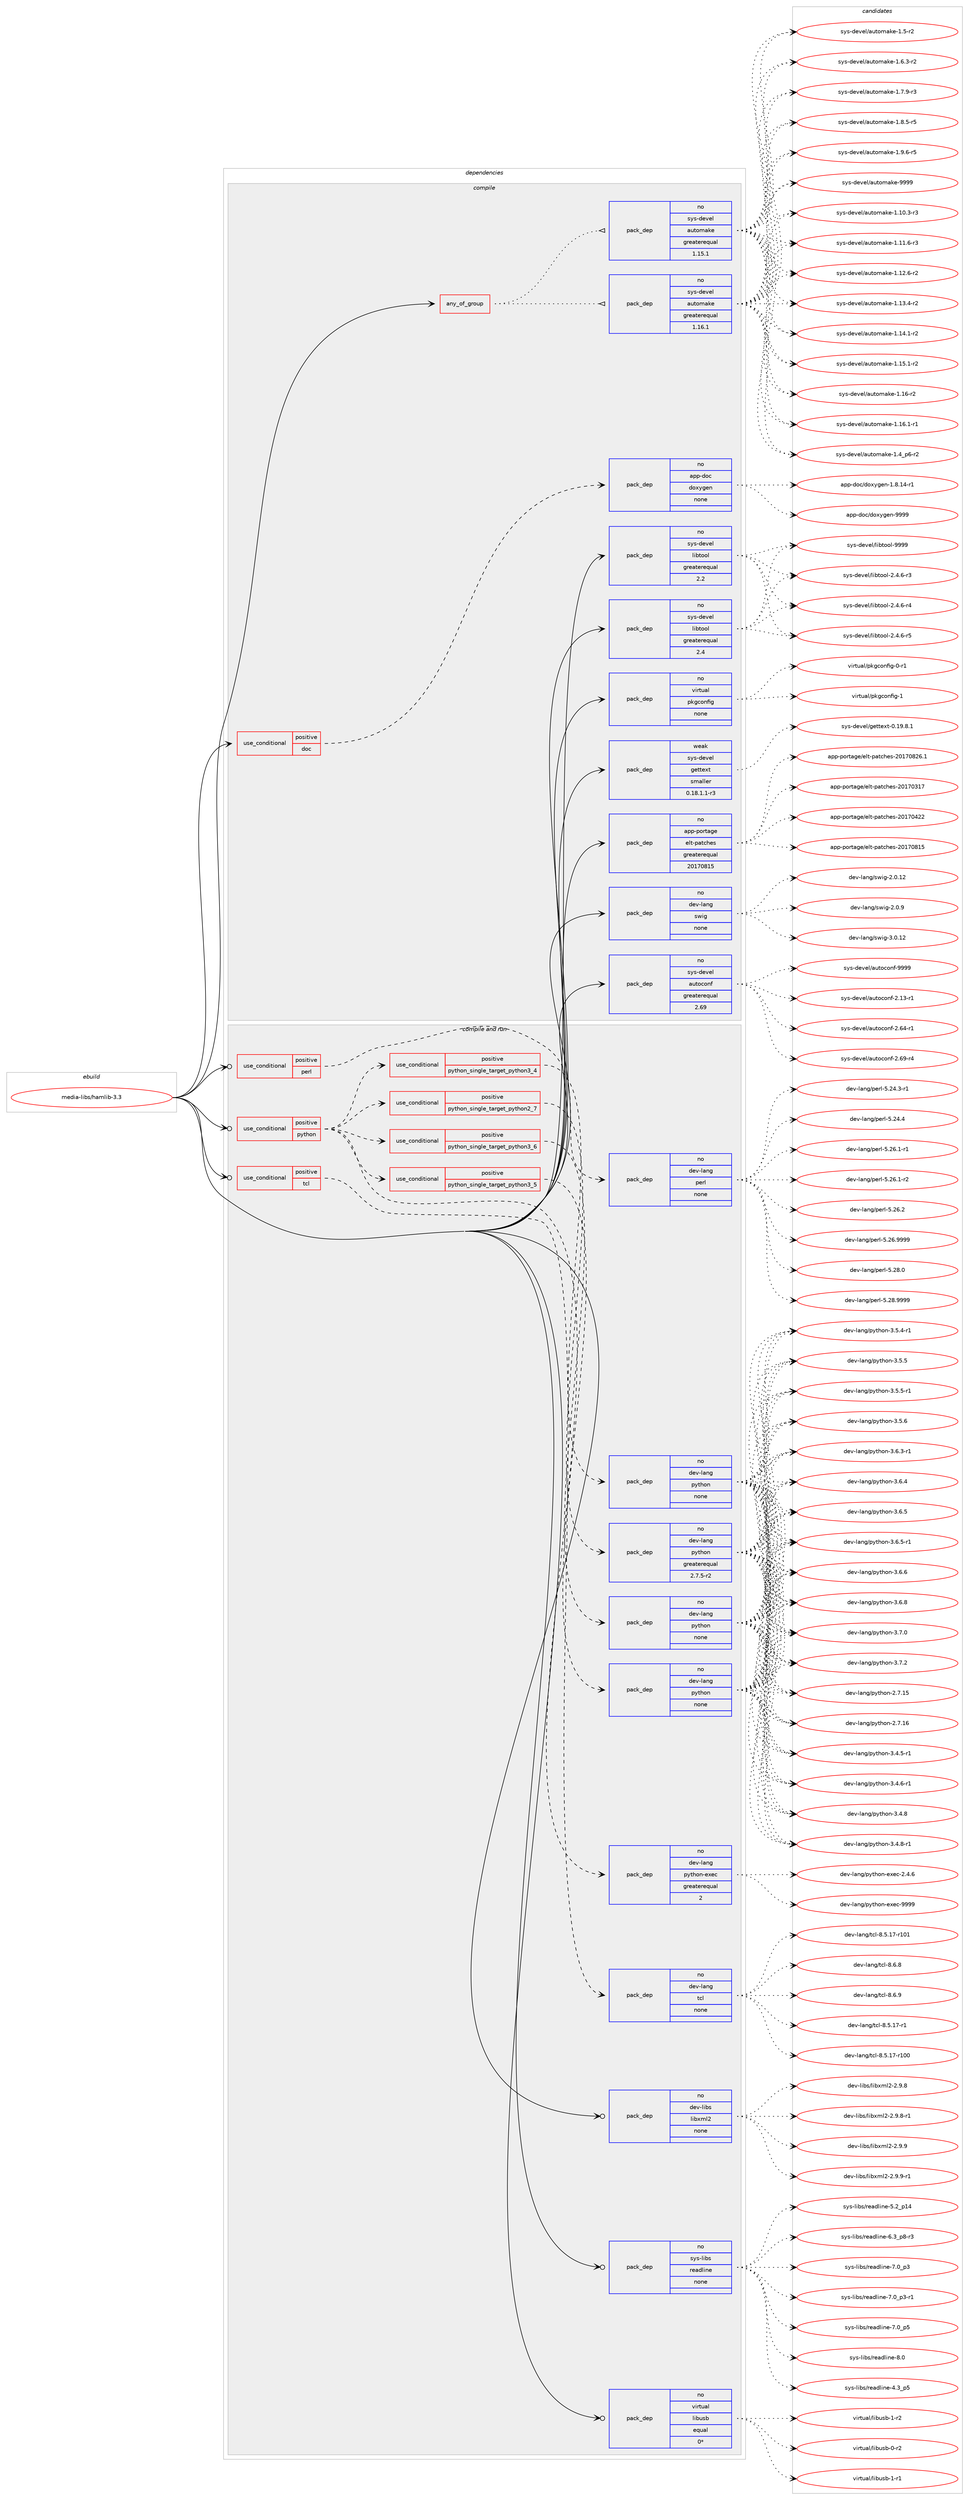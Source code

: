 digraph prolog {

# *************
# Graph options
# *************

newrank=true;
concentrate=true;
compound=true;
graph [rankdir=LR,fontname=Helvetica,fontsize=10,ranksep=1.5];#, ranksep=2.5, nodesep=0.2];
edge  [arrowhead=vee];
node  [fontname=Helvetica,fontsize=10];

# **********
# The ebuild
# **********

subgraph cluster_leftcol {
color=gray;
rank=same;
label=<<i>ebuild</i>>;
id [label="media-libs/hamlib-3.3", color=red, width=4, href="../media-libs/hamlib-3.3.svg"];
}

# ****************
# The dependencies
# ****************

subgraph cluster_midcol {
color=gray;
label=<<i>dependencies</i>>;
subgraph cluster_compile {
fillcolor="#eeeeee";
style=filled;
label=<<i>compile</i>>;
subgraph any25029 {
dependency1611362 [label=<<TABLE BORDER="0" CELLBORDER="1" CELLSPACING="0" CELLPADDING="4"><TR><TD CELLPADDING="10">any_of_group</TD></TR></TABLE>>, shape=none, color=red];subgraph pack1151513 {
dependency1611363 [label=<<TABLE BORDER="0" CELLBORDER="1" CELLSPACING="0" CELLPADDING="4" WIDTH="220"><TR><TD ROWSPAN="6" CELLPADDING="30">pack_dep</TD></TR><TR><TD WIDTH="110">no</TD></TR><TR><TD>sys-devel</TD></TR><TR><TD>automake</TD></TR><TR><TD>greaterequal</TD></TR><TR><TD>1.16.1</TD></TR></TABLE>>, shape=none, color=blue];
}
dependency1611362:e -> dependency1611363:w [weight=20,style="dotted",arrowhead="oinv"];
subgraph pack1151514 {
dependency1611364 [label=<<TABLE BORDER="0" CELLBORDER="1" CELLSPACING="0" CELLPADDING="4" WIDTH="220"><TR><TD ROWSPAN="6" CELLPADDING="30">pack_dep</TD></TR><TR><TD WIDTH="110">no</TD></TR><TR><TD>sys-devel</TD></TR><TR><TD>automake</TD></TR><TR><TD>greaterequal</TD></TR><TR><TD>1.15.1</TD></TR></TABLE>>, shape=none, color=blue];
}
dependency1611362:e -> dependency1611364:w [weight=20,style="dotted",arrowhead="oinv"];
}
id:e -> dependency1611362:w [weight=20,style="solid",arrowhead="vee"];
subgraph cond434121 {
dependency1611365 [label=<<TABLE BORDER="0" CELLBORDER="1" CELLSPACING="0" CELLPADDING="4"><TR><TD ROWSPAN="3" CELLPADDING="10">use_conditional</TD></TR><TR><TD>positive</TD></TR><TR><TD>doc</TD></TR></TABLE>>, shape=none, color=red];
subgraph pack1151515 {
dependency1611366 [label=<<TABLE BORDER="0" CELLBORDER="1" CELLSPACING="0" CELLPADDING="4" WIDTH="220"><TR><TD ROWSPAN="6" CELLPADDING="30">pack_dep</TD></TR><TR><TD WIDTH="110">no</TD></TR><TR><TD>app-doc</TD></TR><TR><TD>doxygen</TD></TR><TR><TD>none</TD></TR><TR><TD></TD></TR></TABLE>>, shape=none, color=blue];
}
dependency1611365:e -> dependency1611366:w [weight=20,style="dashed",arrowhead="vee"];
}
id:e -> dependency1611365:w [weight=20,style="solid",arrowhead="vee"];
subgraph pack1151516 {
dependency1611367 [label=<<TABLE BORDER="0" CELLBORDER="1" CELLSPACING="0" CELLPADDING="4" WIDTH="220"><TR><TD ROWSPAN="6" CELLPADDING="30">pack_dep</TD></TR><TR><TD WIDTH="110">no</TD></TR><TR><TD>app-portage</TD></TR><TR><TD>elt-patches</TD></TR><TR><TD>greaterequal</TD></TR><TR><TD>20170815</TD></TR></TABLE>>, shape=none, color=blue];
}
id:e -> dependency1611367:w [weight=20,style="solid",arrowhead="vee"];
subgraph pack1151517 {
dependency1611368 [label=<<TABLE BORDER="0" CELLBORDER="1" CELLSPACING="0" CELLPADDING="4" WIDTH="220"><TR><TD ROWSPAN="6" CELLPADDING="30">pack_dep</TD></TR><TR><TD WIDTH="110">no</TD></TR><TR><TD>dev-lang</TD></TR><TR><TD>swig</TD></TR><TR><TD>none</TD></TR><TR><TD></TD></TR></TABLE>>, shape=none, color=blue];
}
id:e -> dependency1611368:w [weight=20,style="solid",arrowhead="vee"];
subgraph pack1151518 {
dependency1611369 [label=<<TABLE BORDER="0" CELLBORDER="1" CELLSPACING="0" CELLPADDING="4" WIDTH="220"><TR><TD ROWSPAN="6" CELLPADDING="30">pack_dep</TD></TR><TR><TD WIDTH="110">no</TD></TR><TR><TD>sys-devel</TD></TR><TR><TD>autoconf</TD></TR><TR><TD>greaterequal</TD></TR><TR><TD>2.69</TD></TR></TABLE>>, shape=none, color=blue];
}
id:e -> dependency1611369:w [weight=20,style="solid",arrowhead="vee"];
subgraph pack1151519 {
dependency1611370 [label=<<TABLE BORDER="0" CELLBORDER="1" CELLSPACING="0" CELLPADDING="4" WIDTH="220"><TR><TD ROWSPAN="6" CELLPADDING="30">pack_dep</TD></TR><TR><TD WIDTH="110">no</TD></TR><TR><TD>sys-devel</TD></TR><TR><TD>libtool</TD></TR><TR><TD>greaterequal</TD></TR><TR><TD>2.2</TD></TR></TABLE>>, shape=none, color=blue];
}
id:e -> dependency1611370:w [weight=20,style="solid",arrowhead="vee"];
subgraph pack1151520 {
dependency1611371 [label=<<TABLE BORDER="0" CELLBORDER="1" CELLSPACING="0" CELLPADDING="4" WIDTH="220"><TR><TD ROWSPAN="6" CELLPADDING="30">pack_dep</TD></TR><TR><TD WIDTH="110">no</TD></TR><TR><TD>sys-devel</TD></TR><TR><TD>libtool</TD></TR><TR><TD>greaterequal</TD></TR><TR><TD>2.4</TD></TR></TABLE>>, shape=none, color=blue];
}
id:e -> dependency1611371:w [weight=20,style="solid",arrowhead="vee"];
subgraph pack1151521 {
dependency1611372 [label=<<TABLE BORDER="0" CELLBORDER="1" CELLSPACING="0" CELLPADDING="4" WIDTH="220"><TR><TD ROWSPAN="6" CELLPADDING="30">pack_dep</TD></TR><TR><TD WIDTH="110">no</TD></TR><TR><TD>virtual</TD></TR><TR><TD>pkgconfig</TD></TR><TR><TD>none</TD></TR><TR><TD></TD></TR></TABLE>>, shape=none, color=blue];
}
id:e -> dependency1611372:w [weight=20,style="solid",arrowhead="vee"];
subgraph pack1151522 {
dependency1611373 [label=<<TABLE BORDER="0" CELLBORDER="1" CELLSPACING="0" CELLPADDING="4" WIDTH="220"><TR><TD ROWSPAN="6" CELLPADDING="30">pack_dep</TD></TR><TR><TD WIDTH="110">weak</TD></TR><TR><TD>sys-devel</TD></TR><TR><TD>gettext</TD></TR><TR><TD>smaller</TD></TR><TR><TD>0.18.1.1-r3</TD></TR></TABLE>>, shape=none, color=blue];
}
id:e -> dependency1611373:w [weight=20,style="solid",arrowhead="vee"];
}
subgraph cluster_compileandrun {
fillcolor="#eeeeee";
style=filled;
label=<<i>compile and run</i>>;
subgraph cond434122 {
dependency1611374 [label=<<TABLE BORDER="0" CELLBORDER="1" CELLSPACING="0" CELLPADDING="4"><TR><TD ROWSPAN="3" CELLPADDING="10">use_conditional</TD></TR><TR><TD>positive</TD></TR><TR><TD>perl</TD></TR></TABLE>>, shape=none, color=red];
subgraph pack1151523 {
dependency1611375 [label=<<TABLE BORDER="0" CELLBORDER="1" CELLSPACING="0" CELLPADDING="4" WIDTH="220"><TR><TD ROWSPAN="6" CELLPADDING="30">pack_dep</TD></TR><TR><TD WIDTH="110">no</TD></TR><TR><TD>dev-lang</TD></TR><TR><TD>perl</TD></TR><TR><TD>none</TD></TR><TR><TD></TD></TR></TABLE>>, shape=none, color=blue];
}
dependency1611374:e -> dependency1611375:w [weight=20,style="dashed",arrowhead="vee"];
}
id:e -> dependency1611374:w [weight=20,style="solid",arrowhead="odotvee"];
subgraph cond434123 {
dependency1611376 [label=<<TABLE BORDER="0" CELLBORDER="1" CELLSPACING="0" CELLPADDING="4"><TR><TD ROWSPAN="3" CELLPADDING="10">use_conditional</TD></TR><TR><TD>positive</TD></TR><TR><TD>python</TD></TR></TABLE>>, shape=none, color=red];
subgraph cond434124 {
dependency1611377 [label=<<TABLE BORDER="0" CELLBORDER="1" CELLSPACING="0" CELLPADDING="4"><TR><TD ROWSPAN="3" CELLPADDING="10">use_conditional</TD></TR><TR><TD>positive</TD></TR><TR><TD>python_single_target_python2_7</TD></TR></TABLE>>, shape=none, color=red];
subgraph pack1151524 {
dependency1611378 [label=<<TABLE BORDER="0" CELLBORDER="1" CELLSPACING="0" CELLPADDING="4" WIDTH="220"><TR><TD ROWSPAN="6" CELLPADDING="30">pack_dep</TD></TR><TR><TD WIDTH="110">no</TD></TR><TR><TD>dev-lang</TD></TR><TR><TD>python</TD></TR><TR><TD>greaterequal</TD></TR><TR><TD>2.7.5-r2</TD></TR></TABLE>>, shape=none, color=blue];
}
dependency1611377:e -> dependency1611378:w [weight=20,style="dashed",arrowhead="vee"];
}
dependency1611376:e -> dependency1611377:w [weight=20,style="dashed",arrowhead="vee"];
subgraph cond434125 {
dependency1611379 [label=<<TABLE BORDER="0" CELLBORDER="1" CELLSPACING="0" CELLPADDING="4"><TR><TD ROWSPAN="3" CELLPADDING="10">use_conditional</TD></TR><TR><TD>positive</TD></TR><TR><TD>python_single_target_python3_4</TD></TR></TABLE>>, shape=none, color=red];
subgraph pack1151525 {
dependency1611380 [label=<<TABLE BORDER="0" CELLBORDER="1" CELLSPACING="0" CELLPADDING="4" WIDTH="220"><TR><TD ROWSPAN="6" CELLPADDING="30">pack_dep</TD></TR><TR><TD WIDTH="110">no</TD></TR><TR><TD>dev-lang</TD></TR><TR><TD>python</TD></TR><TR><TD>none</TD></TR><TR><TD></TD></TR></TABLE>>, shape=none, color=blue];
}
dependency1611379:e -> dependency1611380:w [weight=20,style="dashed",arrowhead="vee"];
}
dependency1611376:e -> dependency1611379:w [weight=20,style="dashed",arrowhead="vee"];
subgraph cond434126 {
dependency1611381 [label=<<TABLE BORDER="0" CELLBORDER="1" CELLSPACING="0" CELLPADDING="4"><TR><TD ROWSPAN="3" CELLPADDING="10">use_conditional</TD></TR><TR><TD>positive</TD></TR><TR><TD>python_single_target_python3_5</TD></TR></TABLE>>, shape=none, color=red];
subgraph pack1151526 {
dependency1611382 [label=<<TABLE BORDER="0" CELLBORDER="1" CELLSPACING="0" CELLPADDING="4" WIDTH="220"><TR><TD ROWSPAN="6" CELLPADDING="30">pack_dep</TD></TR><TR><TD WIDTH="110">no</TD></TR><TR><TD>dev-lang</TD></TR><TR><TD>python</TD></TR><TR><TD>none</TD></TR><TR><TD></TD></TR></TABLE>>, shape=none, color=blue];
}
dependency1611381:e -> dependency1611382:w [weight=20,style="dashed",arrowhead="vee"];
}
dependency1611376:e -> dependency1611381:w [weight=20,style="dashed",arrowhead="vee"];
subgraph cond434127 {
dependency1611383 [label=<<TABLE BORDER="0" CELLBORDER="1" CELLSPACING="0" CELLPADDING="4"><TR><TD ROWSPAN="3" CELLPADDING="10">use_conditional</TD></TR><TR><TD>positive</TD></TR><TR><TD>python_single_target_python3_6</TD></TR></TABLE>>, shape=none, color=red];
subgraph pack1151527 {
dependency1611384 [label=<<TABLE BORDER="0" CELLBORDER="1" CELLSPACING="0" CELLPADDING="4" WIDTH="220"><TR><TD ROWSPAN="6" CELLPADDING="30">pack_dep</TD></TR><TR><TD WIDTH="110">no</TD></TR><TR><TD>dev-lang</TD></TR><TR><TD>python</TD></TR><TR><TD>none</TD></TR><TR><TD></TD></TR></TABLE>>, shape=none, color=blue];
}
dependency1611383:e -> dependency1611384:w [weight=20,style="dashed",arrowhead="vee"];
}
dependency1611376:e -> dependency1611383:w [weight=20,style="dashed",arrowhead="vee"];
subgraph pack1151528 {
dependency1611385 [label=<<TABLE BORDER="0" CELLBORDER="1" CELLSPACING="0" CELLPADDING="4" WIDTH="220"><TR><TD ROWSPAN="6" CELLPADDING="30">pack_dep</TD></TR><TR><TD WIDTH="110">no</TD></TR><TR><TD>dev-lang</TD></TR><TR><TD>python-exec</TD></TR><TR><TD>greaterequal</TD></TR><TR><TD>2</TD></TR></TABLE>>, shape=none, color=blue];
}
dependency1611376:e -> dependency1611385:w [weight=20,style="dashed",arrowhead="vee"];
}
id:e -> dependency1611376:w [weight=20,style="solid",arrowhead="odotvee"];
subgraph cond434128 {
dependency1611386 [label=<<TABLE BORDER="0" CELLBORDER="1" CELLSPACING="0" CELLPADDING="4"><TR><TD ROWSPAN="3" CELLPADDING="10">use_conditional</TD></TR><TR><TD>positive</TD></TR><TR><TD>tcl</TD></TR></TABLE>>, shape=none, color=red];
subgraph pack1151529 {
dependency1611387 [label=<<TABLE BORDER="0" CELLBORDER="1" CELLSPACING="0" CELLPADDING="4" WIDTH="220"><TR><TD ROWSPAN="6" CELLPADDING="30">pack_dep</TD></TR><TR><TD WIDTH="110">no</TD></TR><TR><TD>dev-lang</TD></TR><TR><TD>tcl</TD></TR><TR><TD>none</TD></TR><TR><TD></TD></TR></TABLE>>, shape=none, color=blue];
}
dependency1611386:e -> dependency1611387:w [weight=20,style="dashed",arrowhead="vee"];
}
id:e -> dependency1611386:w [weight=20,style="solid",arrowhead="odotvee"];
subgraph pack1151530 {
dependency1611388 [label=<<TABLE BORDER="0" CELLBORDER="1" CELLSPACING="0" CELLPADDING="4" WIDTH="220"><TR><TD ROWSPAN="6" CELLPADDING="30">pack_dep</TD></TR><TR><TD WIDTH="110">no</TD></TR><TR><TD>dev-libs</TD></TR><TR><TD>libxml2</TD></TR><TR><TD>none</TD></TR><TR><TD></TD></TR></TABLE>>, shape=none, color=blue];
}
id:e -> dependency1611388:w [weight=20,style="solid",arrowhead="odotvee"];
subgraph pack1151531 {
dependency1611389 [label=<<TABLE BORDER="0" CELLBORDER="1" CELLSPACING="0" CELLPADDING="4" WIDTH="220"><TR><TD ROWSPAN="6" CELLPADDING="30">pack_dep</TD></TR><TR><TD WIDTH="110">no</TD></TR><TR><TD>sys-libs</TD></TR><TR><TD>readline</TD></TR><TR><TD>none</TD></TR><TR><TD></TD></TR></TABLE>>, shape=none, color=blue];
}
id:e -> dependency1611389:w [weight=20,style="solid",arrowhead="odotvee"];
subgraph pack1151532 {
dependency1611390 [label=<<TABLE BORDER="0" CELLBORDER="1" CELLSPACING="0" CELLPADDING="4" WIDTH="220"><TR><TD ROWSPAN="6" CELLPADDING="30">pack_dep</TD></TR><TR><TD WIDTH="110">no</TD></TR><TR><TD>virtual</TD></TR><TR><TD>libusb</TD></TR><TR><TD>equal</TD></TR><TR><TD>0*</TD></TR></TABLE>>, shape=none, color=blue];
}
id:e -> dependency1611390:w [weight=20,style="solid",arrowhead="odotvee"];
}
subgraph cluster_run {
fillcolor="#eeeeee";
style=filled;
label=<<i>run</i>>;
}
}

# **************
# The candidates
# **************

subgraph cluster_choices {
rank=same;
color=gray;
label=<<i>candidates</i>>;

subgraph choice1151513 {
color=black;
nodesep=1;
choice11512111545100101118101108479711711611110997107101454946494846514511451 [label="sys-devel/automake-1.10.3-r3", color=red, width=4,href="../sys-devel/automake-1.10.3-r3.svg"];
choice11512111545100101118101108479711711611110997107101454946494946544511451 [label="sys-devel/automake-1.11.6-r3", color=red, width=4,href="../sys-devel/automake-1.11.6-r3.svg"];
choice11512111545100101118101108479711711611110997107101454946495046544511450 [label="sys-devel/automake-1.12.6-r2", color=red, width=4,href="../sys-devel/automake-1.12.6-r2.svg"];
choice11512111545100101118101108479711711611110997107101454946495146524511450 [label="sys-devel/automake-1.13.4-r2", color=red, width=4,href="../sys-devel/automake-1.13.4-r2.svg"];
choice11512111545100101118101108479711711611110997107101454946495246494511450 [label="sys-devel/automake-1.14.1-r2", color=red, width=4,href="../sys-devel/automake-1.14.1-r2.svg"];
choice11512111545100101118101108479711711611110997107101454946495346494511450 [label="sys-devel/automake-1.15.1-r2", color=red, width=4,href="../sys-devel/automake-1.15.1-r2.svg"];
choice1151211154510010111810110847971171161111099710710145494649544511450 [label="sys-devel/automake-1.16-r2", color=red, width=4,href="../sys-devel/automake-1.16-r2.svg"];
choice11512111545100101118101108479711711611110997107101454946495446494511449 [label="sys-devel/automake-1.16.1-r1", color=red, width=4,href="../sys-devel/automake-1.16.1-r1.svg"];
choice115121115451001011181011084797117116111109971071014549465295112544511450 [label="sys-devel/automake-1.4_p6-r2", color=red, width=4,href="../sys-devel/automake-1.4_p6-r2.svg"];
choice11512111545100101118101108479711711611110997107101454946534511450 [label="sys-devel/automake-1.5-r2", color=red, width=4,href="../sys-devel/automake-1.5-r2.svg"];
choice115121115451001011181011084797117116111109971071014549465446514511450 [label="sys-devel/automake-1.6.3-r2", color=red, width=4,href="../sys-devel/automake-1.6.3-r2.svg"];
choice115121115451001011181011084797117116111109971071014549465546574511451 [label="sys-devel/automake-1.7.9-r3", color=red, width=4,href="../sys-devel/automake-1.7.9-r3.svg"];
choice115121115451001011181011084797117116111109971071014549465646534511453 [label="sys-devel/automake-1.8.5-r5", color=red, width=4,href="../sys-devel/automake-1.8.5-r5.svg"];
choice115121115451001011181011084797117116111109971071014549465746544511453 [label="sys-devel/automake-1.9.6-r5", color=red, width=4,href="../sys-devel/automake-1.9.6-r5.svg"];
choice115121115451001011181011084797117116111109971071014557575757 [label="sys-devel/automake-9999", color=red, width=4,href="../sys-devel/automake-9999.svg"];
dependency1611363:e -> choice11512111545100101118101108479711711611110997107101454946494846514511451:w [style=dotted,weight="100"];
dependency1611363:e -> choice11512111545100101118101108479711711611110997107101454946494946544511451:w [style=dotted,weight="100"];
dependency1611363:e -> choice11512111545100101118101108479711711611110997107101454946495046544511450:w [style=dotted,weight="100"];
dependency1611363:e -> choice11512111545100101118101108479711711611110997107101454946495146524511450:w [style=dotted,weight="100"];
dependency1611363:e -> choice11512111545100101118101108479711711611110997107101454946495246494511450:w [style=dotted,weight="100"];
dependency1611363:e -> choice11512111545100101118101108479711711611110997107101454946495346494511450:w [style=dotted,weight="100"];
dependency1611363:e -> choice1151211154510010111810110847971171161111099710710145494649544511450:w [style=dotted,weight="100"];
dependency1611363:e -> choice11512111545100101118101108479711711611110997107101454946495446494511449:w [style=dotted,weight="100"];
dependency1611363:e -> choice115121115451001011181011084797117116111109971071014549465295112544511450:w [style=dotted,weight="100"];
dependency1611363:e -> choice11512111545100101118101108479711711611110997107101454946534511450:w [style=dotted,weight="100"];
dependency1611363:e -> choice115121115451001011181011084797117116111109971071014549465446514511450:w [style=dotted,weight="100"];
dependency1611363:e -> choice115121115451001011181011084797117116111109971071014549465546574511451:w [style=dotted,weight="100"];
dependency1611363:e -> choice115121115451001011181011084797117116111109971071014549465646534511453:w [style=dotted,weight="100"];
dependency1611363:e -> choice115121115451001011181011084797117116111109971071014549465746544511453:w [style=dotted,weight="100"];
dependency1611363:e -> choice115121115451001011181011084797117116111109971071014557575757:w [style=dotted,weight="100"];
}
subgraph choice1151514 {
color=black;
nodesep=1;
choice11512111545100101118101108479711711611110997107101454946494846514511451 [label="sys-devel/automake-1.10.3-r3", color=red, width=4,href="../sys-devel/automake-1.10.3-r3.svg"];
choice11512111545100101118101108479711711611110997107101454946494946544511451 [label="sys-devel/automake-1.11.6-r3", color=red, width=4,href="../sys-devel/automake-1.11.6-r3.svg"];
choice11512111545100101118101108479711711611110997107101454946495046544511450 [label="sys-devel/automake-1.12.6-r2", color=red, width=4,href="../sys-devel/automake-1.12.6-r2.svg"];
choice11512111545100101118101108479711711611110997107101454946495146524511450 [label="sys-devel/automake-1.13.4-r2", color=red, width=4,href="../sys-devel/automake-1.13.4-r2.svg"];
choice11512111545100101118101108479711711611110997107101454946495246494511450 [label="sys-devel/automake-1.14.1-r2", color=red, width=4,href="../sys-devel/automake-1.14.1-r2.svg"];
choice11512111545100101118101108479711711611110997107101454946495346494511450 [label="sys-devel/automake-1.15.1-r2", color=red, width=4,href="../sys-devel/automake-1.15.1-r2.svg"];
choice1151211154510010111810110847971171161111099710710145494649544511450 [label="sys-devel/automake-1.16-r2", color=red, width=4,href="../sys-devel/automake-1.16-r2.svg"];
choice11512111545100101118101108479711711611110997107101454946495446494511449 [label="sys-devel/automake-1.16.1-r1", color=red, width=4,href="../sys-devel/automake-1.16.1-r1.svg"];
choice115121115451001011181011084797117116111109971071014549465295112544511450 [label="sys-devel/automake-1.4_p6-r2", color=red, width=4,href="../sys-devel/automake-1.4_p6-r2.svg"];
choice11512111545100101118101108479711711611110997107101454946534511450 [label="sys-devel/automake-1.5-r2", color=red, width=4,href="../sys-devel/automake-1.5-r2.svg"];
choice115121115451001011181011084797117116111109971071014549465446514511450 [label="sys-devel/automake-1.6.3-r2", color=red, width=4,href="../sys-devel/automake-1.6.3-r2.svg"];
choice115121115451001011181011084797117116111109971071014549465546574511451 [label="sys-devel/automake-1.7.9-r3", color=red, width=4,href="../sys-devel/automake-1.7.9-r3.svg"];
choice115121115451001011181011084797117116111109971071014549465646534511453 [label="sys-devel/automake-1.8.5-r5", color=red, width=4,href="../sys-devel/automake-1.8.5-r5.svg"];
choice115121115451001011181011084797117116111109971071014549465746544511453 [label="sys-devel/automake-1.9.6-r5", color=red, width=4,href="../sys-devel/automake-1.9.6-r5.svg"];
choice115121115451001011181011084797117116111109971071014557575757 [label="sys-devel/automake-9999", color=red, width=4,href="../sys-devel/automake-9999.svg"];
dependency1611364:e -> choice11512111545100101118101108479711711611110997107101454946494846514511451:w [style=dotted,weight="100"];
dependency1611364:e -> choice11512111545100101118101108479711711611110997107101454946494946544511451:w [style=dotted,weight="100"];
dependency1611364:e -> choice11512111545100101118101108479711711611110997107101454946495046544511450:w [style=dotted,weight="100"];
dependency1611364:e -> choice11512111545100101118101108479711711611110997107101454946495146524511450:w [style=dotted,weight="100"];
dependency1611364:e -> choice11512111545100101118101108479711711611110997107101454946495246494511450:w [style=dotted,weight="100"];
dependency1611364:e -> choice11512111545100101118101108479711711611110997107101454946495346494511450:w [style=dotted,weight="100"];
dependency1611364:e -> choice1151211154510010111810110847971171161111099710710145494649544511450:w [style=dotted,weight="100"];
dependency1611364:e -> choice11512111545100101118101108479711711611110997107101454946495446494511449:w [style=dotted,weight="100"];
dependency1611364:e -> choice115121115451001011181011084797117116111109971071014549465295112544511450:w [style=dotted,weight="100"];
dependency1611364:e -> choice11512111545100101118101108479711711611110997107101454946534511450:w [style=dotted,weight="100"];
dependency1611364:e -> choice115121115451001011181011084797117116111109971071014549465446514511450:w [style=dotted,weight="100"];
dependency1611364:e -> choice115121115451001011181011084797117116111109971071014549465546574511451:w [style=dotted,weight="100"];
dependency1611364:e -> choice115121115451001011181011084797117116111109971071014549465646534511453:w [style=dotted,weight="100"];
dependency1611364:e -> choice115121115451001011181011084797117116111109971071014549465746544511453:w [style=dotted,weight="100"];
dependency1611364:e -> choice115121115451001011181011084797117116111109971071014557575757:w [style=dotted,weight="100"];
}
subgraph choice1151515 {
color=black;
nodesep=1;
choice97112112451001119947100111120121103101110454946564649524511449 [label="app-doc/doxygen-1.8.14-r1", color=red, width=4,href="../app-doc/doxygen-1.8.14-r1.svg"];
choice971121124510011199471001111201211031011104557575757 [label="app-doc/doxygen-9999", color=red, width=4,href="../app-doc/doxygen-9999.svg"];
dependency1611366:e -> choice97112112451001119947100111120121103101110454946564649524511449:w [style=dotted,weight="100"];
dependency1611366:e -> choice971121124510011199471001111201211031011104557575757:w [style=dotted,weight="100"];
}
subgraph choice1151516 {
color=black;
nodesep=1;
choice97112112451121111141169710310147101108116451129711699104101115455048495548514955 [label="app-portage/elt-patches-20170317", color=red, width=4,href="../app-portage/elt-patches-20170317.svg"];
choice97112112451121111141169710310147101108116451129711699104101115455048495548525050 [label="app-portage/elt-patches-20170422", color=red, width=4,href="../app-portage/elt-patches-20170422.svg"];
choice97112112451121111141169710310147101108116451129711699104101115455048495548564953 [label="app-portage/elt-patches-20170815", color=red, width=4,href="../app-portage/elt-patches-20170815.svg"];
choice971121124511211111411697103101471011081164511297116991041011154550484955485650544649 [label="app-portage/elt-patches-20170826.1", color=red, width=4,href="../app-portage/elt-patches-20170826.1.svg"];
dependency1611367:e -> choice97112112451121111141169710310147101108116451129711699104101115455048495548514955:w [style=dotted,weight="100"];
dependency1611367:e -> choice97112112451121111141169710310147101108116451129711699104101115455048495548525050:w [style=dotted,weight="100"];
dependency1611367:e -> choice97112112451121111141169710310147101108116451129711699104101115455048495548564953:w [style=dotted,weight="100"];
dependency1611367:e -> choice971121124511211111411697103101471011081164511297116991041011154550484955485650544649:w [style=dotted,weight="100"];
}
subgraph choice1151517 {
color=black;
nodesep=1;
choice10010111845108971101034711511910510345504648464950 [label="dev-lang/swig-2.0.12", color=red, width=4,href="../dev-lang/swig-2.0.12.svg"];
choice100101118451089711010347115119105103455046484657 [label="dev-lang/swig-2.0.9", color=red, width=4,href="../dev-lang/swig-2.0.9.svg"];
choice10010111845108971101034711511910510345514648464950 [label="dev-lang/swig-3.0.12", color=red, width=4,href="../dev-lang/swig-3.0.12.svg"];
dependency1611368:e -> choice10010111845108971101034711511910510345504648464950:w [style=dotted,weight="100"];
dependency1611368:e -> choice100101118451089711010347115119105103455046484657:w [style=dotted,weight="100"];
dependency1611368:e -> choice10010111845108971101034711511910510345514648464950:w [style=dotted,weight="100"];
}
subgraph choice1151518 {
color=black;
nodesep=1;
choice1151211154510010111810110847971171161119911111010245504649514511449 [label="sys-devel/autoconf-2.13-r1", color=red, width=4,href="../sys-devel/autoconf-2.13-r1.svg"];
choice1151211154510010111810110847971171161119911111010245504654524511449 [label="sys-devel/autoconf-2.64-r1", color=red, width=4,href="../sys-devel/autoconf-2.64-r1.svg"];
choice1151211154510010111810110847971171161119911111010245504654574511452 [label="sys-devel/autoconf-2.69-r4", color=red, width=4,href="../sys-devel/autoconf-2.69-r4.svg"];
choice115121115451001011181011084797117116111991111101024557575757 [label="sys-devel/autoconf-9999", color=red, width=4,href="../sys-devel/autoconf-9999.svg"];
dependency1611369:e -> choice1151211154510010111810110847971171161119911111010245504649514511449:w [style=dotted,weight="100"];
dependency1611369:e -> choice1151211154510010111810110847971171161119911111010245504654524511449:w [style=dotted,weight="100"];
dependency1611369:e -> choice1151211154510010111810110847971171161119911111010245504654574511452:w [style=dotted,weight="100"];
dependency1611369:e -> choice115121115451001011181011084797117116111991111101024557575757:w [style=dotted,weight="100"];
}
subgraph choice1151519 {
color=black;
nodesep=1;
choice1151211154510010111810110847108105981161111111084550465246544511451 [label="sys-devel/libtool-2.4.6-r3", color=red, width=4,href="../sys-devel/libtool-2.4.6-r3.svg"];
choice1151211154510010111810110847108105981161111111084550465246544511452 [label="sys-devel/libtool-2.4.6-r4", color=red, width=4,href="../sys-devel/libtool-2.4.6-r4.svg"];
choice1151211154510010111810110847108105981161111111084550465246544511453 [label="sys-devel/libtool-2.4.6-r5", color=red, width=4,href="../sys-devel/libtool-2.4.6-r5.svg"];
choice1151211154510010111810110847108105981161111111084557575757 [label="sys-devel/libtool-9999", color=red, width=4,href="../sys-devel/libtool-9999.svg"];
dependency1611370:e -> choice1151211154510010111810110847108105981161111111084550465246544511451:w [style=dotted,weight="100"];
dependency1611370:e -> choice1151211154510010111810110847108105981161111111084550465246544511452:w [style=dotted,weight="100"];
dependency1611370:e -> choice1151211154510010111810110847108105981161111111084550465246544511453:w [style=dotted,weight="100"];
dependency1611370:e -> choice1151211154510010111810110847108105981161111111084557575757:w [style=dotted,weight="100"];
}
subgraph choice1151520 {
color=black;
nodesep=1;
choice1151211154510010111810110847108105981161111111084550465246544511451 [label="sys-devel/libtool-2.4.6-r3", color=red, width=4,href="../sys-devel/libtool-2.4.6-r3.svg"];
choice1151211154510010111810110847108105981161111111084550465246544511452 [label="sys-devel/libtool-2.4.6-r4", color=red, width=4,href="../sys-devel/libtool-2.4.6-r4.svg"];
choice1151211154510010111810110847108105981161111111084550465246544511453 [label="sys-devel/libtool-2.4.6-r5", color=red, width=4,href="../sys-devel/libtool-2.4.6-r5.svg"];
choice1151211154510010111810110847108105981161111111084557575757 [label="sys-devel/libtool-9999", color=red, width=4,href="../sys-devel/libtool-9999.svg"];
dependency1611371:e -> choice1151211154510010111810110847108105981161111111084550465246544511451:w [style=dotted,weight="100"];
dependency1611371:e -> choice1151211154510010111810110847108105981161111111084550465246544511452:w [style=dotted,weight="100"];
dependency1611371:e -> choice1151211154510010111810110847108105981161111111084550465246544511453:w [style=dotted,weight="100"];
dependency1611371:e -> choice1151211154510010111810110847108105981161111111084557575757:w [style=dotted,weight="100"];
}
subgraph choice1151521 {
color=black;
nodesep=1;
choice11810511411611797108471121071039911111010210510345484511449 [label="virtual/pkgconfig-0-r1", color=red, width=4,href="../virtual/pkgconfig-0-r1.svg"];
choice1181051141161179710847112107103991111101021051034549 [label="virtual/pkgconfig-1", color=red, width=4,href="../virtual/pkgconfig-1.svg"];
dependency1611372:e -> choice11810511411611797108471121071039911111010210510345484511449:w [style=dotted,weight="100"];
dependency1611372:e -> choice1181051141161179710847112107103991111101021051034549:w [style=dotted,weight="100"];
}
subgraph choice1151522 {
color=black;
nodesep=1;
choice1151211154510010111810110847103101116116101120116454846495746564649 [label="sys-devel/gettext-0.19.8.1", color=red, width=4,href="../sys-devel/gettext-0.19.8.1.svg"];
dependency1611373:e -> choice1151211154510010111810110847103101116116101120116454846495746564649:w [style=dotted,weight="100"];
}
subgraph choice1151523 {
color=black;
nodesep=1;
choice100101118451089711010347112101114108455346505246514511449 [label="dev-lang/perl-5.24.3-r1", color=red, width=4,href="../dev-lang/perl-5.24.3-r1.svg"];
choice10010111845108971101034711210111410845534650524652 [label="dev-lang/perl-5.24.4", color=red, width=4,href="../dev-lang/perl-5.24.4.svg"];
choice100101118451089711010347112101114108455346505446494511449 [label="dev-lang/perl-5.26.1-r1", color=red, width=4,href="../dev-lang/perl-5.26.1-r1.svg"];
choice100101118451089711010347112101114108455346505446494511450 [label="dev-lang/perl-5.26.1-r2", color=red, width=4,href="../dev-lang/perl-5.26.1-r2.svg"];
choice10010111845108971101034711210111410845534650544650 [label="dev-lang/perl-5.26.2", color=red, width=4,href="../dev-lang/perl-5.26.2.svg"];
choice10010111845108971101034711210111410845534650544657575757 [label="dev-lang/perl-5.26.9999", color=red, width=4,href="../dev-lang/perl-5.26.9999.svg"];
choice10010111845108971101034711210111410845534650564648 [label="dev-lang/perl-5.28.0", color=red, width=4,href="../dev-lang/perl-5.28.0.svg"];
choice10010111845108971101034711210111410845534650564657575757 [label="dev-lang/perl-5.28.9999", color=red, width=4,href="../dev-lang/perl-5.28.9999.svg"];
dependency1611375:e -> choice100101118451089711010347112101114108455346505246514511449:w [style=dotted,weight="100"];
dependency1611375:e -> choice10010111845108971101034711210111410845534650524652:w [style=dotted,weight="100"];
dependency1611375:e -> choice100101118451089711010347112101114108455346505446494511449:w [style=dotted,weight="100"];
dependency1611375:e -> choice100101118451089711010347112101114108455346505446494511450:w [style=dotted,weight="100"];
dependency1611375:e -> choice10010111845108971101034711210111410845534650544650:w [style=dotted,weight="100"];
dependency1611375:e -> choice10010111845108971101034711210111410845534650544657575757:w [style=dotted,weight="100"];
dependency1611375:e -> choice10010111845108971101034711210111410845534650564648:w [style=dotted,weight="100"];
dependency1611375:e -> choice10010111845108971101034711210111410845534650564657575757:w [style=dotted,weight="100"];
}
subgraph choice1151524 {
color=black;
nodesep=1;
choice10010111845108971101034711212111610411111045504655464953 [label="dev-lang/python-2.7.15", color=red, width=4,href="../dev-lang/python-2.7.15.svg"];
choice10010111845108971101034711212111610411111045504655464954 [label="dev-lang/python-2.7.16", color=red, width=4,href="../dev-lang/python-2.7.16.svg"];
choice1001011184510897110103471121211161041111104551465246534511449 [label="dev-lang/python-3.4.5-r1", color=red, width=4,href="../dev-lang/python-3.4.5-r1.svg"];
choice1001011184510897110103471121211161041111104551465246544511449 [label="dev-lang/python-3.4.6-r1", color=red, width=4,href="../dev-lang/python-3.4.6-r1.svg"];
choice100101118451089711010347112121116104111110455146524656 [label="dev-lang/python-3.4.8", color=red, width=4,href="../dev-lang/python-3.4.8.svg"];
choice1001011184510897110103471121211161041111104551465246564511449 [label="dev-lang/python-3.4.8-r1", color=red, width=4,href="../dev-lang/python-3.4.8-r1.svg"];
choice1001011184510897110103471121211161041111104551465346524511449 [label="dev-lang/python-3.5.4-r1", color=red, width=4,href="../dev-lang/python-3.5.4-r1.svg"];
choice100101118451089711010347112121116104111110455146534653 [label="dev-lang/python-3.5.5", color=red, width=4,href="../dev-lang/python-3.5.5.svg"];
choice1001011184510897110103471121211161041111104551465346534511449 [label="dev-lang/python-3.5.5-r1", color=red, width=4,href="../dev-lang/python-3.5.5-r1.svg"];
choice100101118451089711010347112121116104111110455146534654 [label="dev-lang/python-3.5.6", color=red, width=4,href="../dev-lang/python-3.5.6.svg"];
choice1001011184510897110103471121211161041111104551465446514511449 [label="dev-lang/python-3.6.3-r1", color=red, width=4,href="../dev-lang/python-3.6.3-r1.svg"];
choice100101118451089711010347112121116104111110455146544652 [label="dev-lang/python-3.6.4", color=red, width=4,href="../dev-lang/python-3.6.4.svg"];
choice100101118451089711010347112121116104111110455146544653 [label="dev-lang/python-3.6.5", color=red, width=4,href="../dev-lang/python-3.6.5.svg"];
choice1001011184510897110103471121211161041111104551465446534511449 [label="dev-lang/python-3.6.5-r1", color=red, width=4,href="../dev-lang/python-3.6.5-r1.svg"];
choice100101118451089711010347112121116104111110455146544654 [label="dev-lang/python-3.6.6", color=red, width=4,href="../dev-lang/python-3.6.6.svg"];
choice100101118451089711010347112121116104111110455146544656 [label="dev-lang/python-3.6.8", color=red, width=4,href="../dev-lang/python-3.6.8.svg"];
choice100101118451089711010347112121116104111110455146554648 [label="dev-lang/python-3.7.0", color=red, width=4,href="../dev-lang/python-3.7.0.svg"];
choice100101118451089711010347112121116104111110455146554650 [label="dev-lang/python-3.7.2", color=red, width=4,href="../dev-lang/python-3.7.2.svg"];
dependency1611378:e -> choice10010111845108971101034711212111610411111045504655464953:w [style=dotted,weight="100"];
dependency1611378:e -> choice10010111845108971101034711212111610411111045504655464954:w [style=dotted,weight="100"];
dependency1611378:e -> choice1001011184510897110103471121211161041111104551465246534511449:w [style=dotted,weight="100"];
dependency1611378:e -> choice1001011184510897110103471121211161041111104551465246544511449:w [style=dotted,weight="100"];
dependency1611378:e -> choice100101118451089711010347112121116104111110455146524656:w [style=dotted,weight="100"];
dependency1611378:e -> choice1001011184510897110103471121211161041111104551465246564511449:w [style=dotted,weight="100"];
dependency1611378:e -> choice1001011184510897110103471121211161041111104551465346524511449:w [style=dotted,weight="100"];
dependency1611378:e -> choice100101118451089711010347112121116104111110455146534653:w [style=dotted,weight="100"];
dependency1611378:e -> choice1001011184510897110103471121211161041111104551465346534511449:w [style=dotted,weight="100"];
dependency1611378:e -> choice100101118451089711010347112121116104111110455146534654:w [style=dotted,weight="100"];
dependency1611378:e -> choice1001011184510897110103471121211161041111104551465446514511449:w [style=dotted,weight="100"];
dependency1611378:e -> choice100101118451089711010347112121116104111110455146544652:w [style=dotted,weight="100"];
dependency1611378:e -> choice100101118451089711010347112121116104111110455146544653:w [style=dotted,weight="100"];
dependency1611378:e -> choice1001011184510897110103471121211161041111104551465446534511449:w [style=dotted,weight="100"];
dependency1611378:e -> choice100101118451089711010347112121116104111110455146544654:w [style=dotted,weight="100"];
dependency1611378:e -> choice100101118451089711010347112121116104111110455146544656:w [style=dotted,weight="100"];
dependency1611378:e -> choice100101118451089711010347112121116104111110455146554648:w [style=dotted,weight="100"];
dependency1611378:e -> choice100101118451089711010347112121116104111110455146554650:w [style=dotted,weight="100"];
}
subgraph choice1151525 {
color=black;
nodesep=1;
choice10010111845108971101034711212111610411111045504655464953 [label="dev-lang/python-2.7.15", color=red, width=4,href="../dev-lang/python-2.7.15.svg"];
choice10010111845108971101034711212111610411111045504655464954 [label="dev-lang/python-2.7.16", color=red, width=4,href="../dev-lang/python-2.7.16.svg"];
choice1001011184510897110103471121211161041111104551465246534511449 [label="dev-lang/python-3.4.5-r1", color=red, width=4,href="../dev-lang/python-3.4.5-r1.svg"];
choice1001011184510897110103471121211161041111104551465246544511449 [label="dev-lang/python-3.4.6-r1", color=red, width=4,href="../dev-lang/python-3.4.6-r1.svg"];
choice100101118451089711010347112121116104111110455146524656 [label="dev-lang/python-3.4.8", color=red, width=4,href="../dev-lang/python-3.4.8.svg"];
choice1001011184510897110103471121211161041111104551465246564511449 [label="dev-lang/python-3.4.8-r1", color=red, width=4,href="../dev-lang/python-3.4.8-r1.svg"];
choice1001011184510897110103471121211161041111104551465346524511449 [label="dev-lang/python-3.5.4-r1", color=red, width=4,href="../dev-lang/python-3.5.4-r1.svg"];
choice100101118451089711010347112121116104111110455146534653 [label="dev-lang/python-3.5.5", color=red, width=4,href="../dev-lang/python-3.5.5.svg"];
choice1001011184510897110103471121211161041111104551465346534511449 [label="dev-lang/python-3.5.5-r1", color=red, width=4,href="../dev-lang/python-3.5.5-r1.svg"];
choice100101118451089711010347112121116104111110455146534654 [label="dev-lang/python-3.5.6", color=red, width=4,href="../dev-lang/python-3.5.6.svg"];
choice1001011184510897110103471121211161041111104551465446514511449 [label="dev-lang/python-3.6.3-r1", color=red, width=4,href="../dev-lang/python-3.6.3-r1.svg"];
choice100101118451089711010347112121116104111110455146544652 [label="dev-lang/python-3.6.4", color=red, width=4,href="../dev-lang/python-3.6.4.svg"];
choice100101118451089711010347112121116104111110455146544653 [label="dev-lang/python-3.6.5", color=red, width=4,href="../dev-lang/python-3.6.5.svg"];
choice1001011184510897110103471121211161041111104551465446534511449 [label="dev-lang/python-3.6.5-r1", color=red, width=4,href="../dev-lang/python-3.6.5-r1.svg"];
choice100101118451089711010347112121116104111110455146544654 [label="dev-lang/python-3.6.6", color=red, width=4,href="../dev-lang/python-3.6.6.svg"];
choice100101118451089711010347112121116104111110455146544656 [label="dev-lang/python-3.6.8", color=red, width=4,href="../dev-lang/python-3.6.8.svg"];
choice100101118451089711010347112121116104111110455146554648 [label="dev-lang/python-3.7.0", color=red, width=4,href="../dev-lang/python-3.7.0.svg"];
choice100101118451089711010347112121116104111110455146554650 [label="dev-lang/python-3.7.2", color=red, width=4,href="../dev-lang/python-3.7.2.svg"];
dependency1611380:e -> choice10010111845108971101034711212111610411111045504655464953:w [style=dotted,weight="100"];
dependency1611380:e -> choice10010111845108971101034711212111610411111045504655464954:w [style=dotted,weight="100"];
dependency1611380:e -> choice1001011184510897110103471121211161041111104551465246534511449:w [style=dotted,weight="100"];
dependency1611380:e -> choice1001011184510897110103471121211161041111104551465246544511449:w [style=dotted,weight="100"];
dependency1611380:e -> choice100101118451089711010347112121116104111110455146524656:w [style=dotted,weight="100"];
dependency1611380:e -> choice1001011184510897110103471121211161041111104551465246564511449:w [style=dotted,weight="100"];
dependency1611380:e -> choice1001011184510897110103471121211161041111104551465346524511449:w [style=dotted,weight="100"];
dependency1611380:e -> choice100101118451089711010347112121116104111110455146534653:w [style=dotted,weight="100"];
dependency1611380:e -> choice1001011184510897110103471121211161041111104551465346534511449:w [style=dotted,weight="100"];
dependency1611380:e -> choice100101118451089711010347112121116104111110455146534654:w [style=dotted,weight="100"];
dependency1611380:e -> choice1001011184510897110103471121211161041111104551465446514511449:w [style=dotted,weight="100"];
dependency1611380:e -> choice100101118451089711010347112121116104111110455146544652:w [style=dotted,weight="100"];
dependency1611380:e -> choice100101118451089711010347112121116104111110455146544653:w [style=dotted,weight="100"];
dependency1611380:e -> choice1001011184510897110103471121211161041111104551465446534511449:w [style=dotted,weight="100"];
dependency1611380:e -> choice100101118451089711010347112121116104111110455146544654:w [style=dotted,weight="100"];
dependency1611380:e -> choice100101118451089711010347112121116104111110455146544656:w [style=dotted,weight="100"];
dependency1611380:e -> choice100101118451089711010347112121116104111110455146554648:w [style=dotted,weight="100"];
dependency1611380:e -> choice100101118451089711010347112121116104111110455146554650:w [style=dotted,weight="100"];
}
subgraph choice1151526 {
color=black;
nodesep=1;
choice10010111845108971101034711212111610411111045504655464953 [label="dev-lang/python-2.7.15", color=red, width=4,href="../dev-lang/python-2.7.15.svg"];
choice10010111845108971101034711212111610411111045504655464954 [label="dev-lang/python-2.7.16", color=red, width=4,href="../dev-lang/python-2.7.16.svg"];
choice1001011184510897110103471121211161041111104551465246534511449 [label="dev-lang/python-3.4.5-r1", color=red, width=4,href="../dev-lang/python-3.4.5-r1.svg"];
choice1001011184510897110103471121211161041111104551465246544511449 [label="dev-lang/python-3.4.6-r1", color=red, width=4,href="../dev-lang/python-3.4.6-r1.svg"];
choice100101118451089711010347112121116104111110455146524656 [label="dev-lang/python-3.4.8", color=red, width=4,href="../dev-lang/python-3.4.8.svg"];
choice1001011184510897110103471121211161041111104551465246564511449 [label="dev-lang/python-3.4.8-r1", color=red, width=4,href="../dev-lang/python-3.4.8-r1.svg"];
choice1001011184510897110103471121211161041111104551465346524511449 [label="dev-lang/python-3.5.4-r1", color=red, width=4,href="../dev-lang/python-3.5.4-r1.svg"];
choice100101118451089711010347112121116104111110455146534653 [label="dev-lang/python-3.5.5", color=red, width=4,href="../dev-lang/python-3.5.5.svg"];
choice1001011184510897110103471121211161041111104551465346534511449 [label="dev-lang/python-3.5.5-r1", color=red, width=4,href="../dev-lang/python-3.5.5-r1.svg"];
choice100101118451089711010347112121116104111110455146534654 [label="dev-lang/python-3.5.6", color=red, width=4,href="../dev-lang/python-3.5.6.svg"];
choice1001011184510897110103471121211161041111104551465446514511449 [label="dev-lang/python-3.6.3-r1", color=red, width=4,href="../dev-lang/python-3.6.3-r1.svg"];
choice100101118451089711010347112121116104111110455146544652 [label="dev-lang/python-3.6.4", color=red, width=4,href="../dev-lang/python-3.6.4.svg"];
choice100101118451089711010347112121116104111110455146544653 [label="dev-lang/python-3.6.5", color=red, width=4,href="../dev-lang/python-3.6.5.svg"];
choice1001011184510897110103471121211161041111104551465446534511449 [label="dev-lang/python-3.6.5-r1", color=red, width=4,href="../dev-lang/python-3.6.5-r1.svg"];
choice100101118451089711010347112121116104111110455146544654 [label="dev-lang/python-3.6.6", color=red, width=4,href="../dev-lang/python-3.6.6.svg"];
choice100101118451089711010347112121116104111110455146544656 [label="dev-lang/python-3.6.8", color=red, width=4,href="../dev-lang/python-3.6.8.svg"];
choice100101118451089711010347112121116104111110455146554648 [label="dev-lang/python-3.7.0", color=red, width=4,href="../dev-lang/python-3.7.0.svg"];
choice100101118451089711010347112121116104111110455146554650 [label="dev-lang/python-3.7.2", color=red, width=4,href="../dev-lang/python-3.7.2.svg"];
dependency1611382:e -> choice10010111845108971101034711212111610411111045504655464953:w [style=dotted,weight="100"];
dependency1611382:e -> choice10010111845108971101034711212111610411111045504655464954:w [style=dotted,weight="100"];
dependency1611382:e -> choice1001011184510897110103471121211161041111104551465246534511449:w [style=dotted,weight="100"];
dependency1611382:e -> choice1001011184510897110103471121211161041111104551465246544511449:w [style=dotted,weight="100"];
dependency1611382:e -> choice100101118451089711010347112121116104111110455146524656:w [style=dotted,weight="100"];
dependency1611382:e -> choice1001011184510897110103471121211161041111104551465246564511449:w [style=dotted,weight="100"];
dependency1611382:e -> choice1001011184510897110103471121211161041111104551465346524511449:w [style=dotted,weight="100"];
dependency1611382:e -> choice100101118451089711010347112121116104111110455146534653:w [style=dotted,weight="100"];
dependency1611382:e -> choice1001011184510897110103471121211161041111104551465346534511449:w [style=dotted,weight="100"];
dependency1611382:e -> choice100101118451089711010347112121116104111110455146534654:w [style=dotted,weight="100"];
dependency1611382:e -> choice1001011184510897110103471121211161041111104551465446514511449:w [style=dotted,weight="100"];
dependency1611382:e -> choice100101118451089711010347112121116104111110455146544652:w [style=dotted,weight="100"];
dependency1611382:e -> choice100101118451089711010347112121116104111110455146544653:w [style=dotted,weight="100"];
dependency1611382:e -> choice1001011184510897110103471121211161041111104551465446534511449:w [style=dotted,weight="100"];
dependency1611382:e -> choice100101118451089711010347112121116104111110455146544654:w [style=dotted,weight="100"];
dependency1611382:e -> choice100101118451089711010347112121116104111110455146544656:w [style=dotted,weight="100"];
dependency1611382:e -> choice100101118451089711010347112121116104111110455146554648:w [style=dotted,weight="100"];
dependency1611382:e -> choice100101118451089711010347112121116104111110455146554650:w [style=dotted,weight="100"];
}
subgraph choice1151527 {
color=black;
nodesep=1;
choice10010111845108971101034711212111610411111045504655464953 [label="dev-lang/python-2.7.15", color=red, width=4,href="../dev-lang/python-2.7.15.svg"];
choice10010111845108971101034711212111610411111045504655464954 [label="dev-lang/python-2.7.16", color=red, width=4,href="../dev-lang/python-2.7.16.svg"];
choice1001011184510897110103471121211161041111104551465246534511449 [label="dev-lang/python-3.4.5-r1", color=red, width=4,href="../dev-lang/python-3.4.5-r1.svg"];
choice1001011184510897110103471121211161041111104551465246544511449 [label="dev-lang/python-3.4.6-r1", color=red, width=4,href="../dev-lang/python-3.4.6-r1.svg"];
choice100101118451089711010347112121116104111110455146524656 [label="dev-lang/python-3.4.8", color=red, width=4,href="../dev-lang/python-3.4.8.svg"];
choice1001011184510897110103471121211161041111104551465246564511449 [label="dev-lang/python-3.4.8-r1", color=red, width=4,href="../dev-lang/python-3.4.8-r1.svg"];
choice1001011184510897110103471121211161041111104551465346524511449 [label="dev-lang/python-3.5.4-r1", color=red, width=4,href="../dev-lang/python-3.5.4-r1.svg"];
choice100101118451089711010347112121116104111110455146534653 [label="dev-lang/python-3.5.5", color=red, width=4,href="../dev-lang/python-3.5.5.svg"];
choice1001011184510897110103471121211161041111104551465346534511449 [label="dev-lang/python-3.5.5-r1", color=red, width=4,href="../dev-lang/python-3.5.5-r1.svg"];
choice100101118451089711010347112121116104111110455146534654 [label="dev-lang/python-3.5.6", color=red, width=4,href="../dev-lang/python-3.5.6.svg"];
choice1001011184510897110103471121211161041111104551465446514511449 [label="dev-lang/python-3.6.3-r1", color=red, width=4,href="../dev-lang/python-3.6.3-r1.svg"];
choice100101118451089711010347112121116104111110455146544652 [label="dev-lang/python-3.6.4", color=red, width=4,href="../dev-lang/python-3.6.4.svg"];
choice100101118451089711010347112121116104111110455146544653 [label="dev-lang/python-3.6.5", color=red, width=4,href="../dev-lang/python-3.6.5.svg"];
choice1001011184510897110103471121211161041111104551465446534511449 [label="dev-lang/python-3.6.5-r1", color=red, width=4,href="../dev-lang/python-3.6.5-r1.svg"];
choice100101118451089711010347112121116104111110455146544654 [label="dev-lang/python-3.6.6", color=red, width=4,href="../dev-lang/python-3.6.6.svg"];
choice100101118451089711010347112121116104111110455146544656 [label="dev-lang/python-3.6.8", color=red, width=4,href="../dev-lang/python-3.6.8.svg"];
choice100101118451089711010347112121116104111110455146554648 [label="dev-lang/python-3.7.0", color=red, width=4,href="../dev-lang/python-3.7.0.svg"];
choice100101118451089711010347112121116104111110455146554650 [label="dev-lang/python-3.7.2", color=red, width=4,href="../dev-lang/python-3.7.2.svg"];
dependency1611384:e -> choice10010111845108971101034711212111610411111045504655464953:w [style=dotted,weight="100"];
dependency1611384:e -> choice10010111845108971101034711212111610411111045504655464954:w [style=dotted,weight="100"];
dependency1611384:e -> choice1001011184510897110103471121211161041111104551465246534511449:w [style=dotted,weight="100"];
dependency1611384:e -> choice1001011184510897110103471121211161041111104551465246544511449:w [style=dotted,weight="100"];
dependency1611384:e -> choice100101118451089711010347112121116104111110455146524656:w [style=dotted,weight="100"];
dependency1611384:e -> choice1001011184510897110103471121211161041111104551465246564511449:w [style=dotted,weight="100"];
dependency1611384:e -> choice1001011184510897110103471121211161041111104551465346524511449:w [style=dotted,weight="100"];
dependency1611384:e -> choice100101118451089711010347112121116104111110455146534653:w [style=dotted,weight="100"];
dependency1611384:e -> choice1001011184510897110103471121211161041111104551465346534511449:w [style=dotted,weight="100"];
dependency1611384:e -> choice100101118451089711010347112121116104111110455146534654:w [style=dotted,weight="100"];
dependency1611384:e -> choice1001011184510897110103471121211161041111104551465446514511449:w [style=dotted,weight="100"];
dependency1611384:e -> choice100101118451089711010347112121116104111110455146544652:w [style=dotted,weight="100"];
dependency1611384:e -> choice100101118451089711010347112121116104111110455146544653:w [style=dotted,weight="100"];
dependency1611384:e -> choice1001011184510897110103471121211161041111104551465446534511449:w [style=dotted,weight="100"];
dependency1611384:e -> choice100101118451089711010347112121116104111110455146544654:w [style=dotted,weight="100"];
dependency1611384:e -> choice100101118451089711010347112121116104111110455146544656:w [style=dotted,weight="100"];
dependency1611384:e -> choice100101118451089711010347112121116104111110455146554648:w [style=dotted,weight="100"];
dependency1611384:e -> choice100101118451089711010347112121116104111110455146554650:w [style=dotted,weight="100"];
}
subgraph choice1151528 {
color=black;
nodesep=1;
choice1001011184510897110103471121211161041111104510112010199455046524654 [label="dev-lang/python-exec-2.4.6", color=red, width=4,href="../dev-lang/python-exec-2.4.6.svg"];
choice10010111845108971101034711212111610411111045101120101994557575757 [label="dev-lang/python-exec-9999", color=red, width=4,href="../dev-lang/python-exec-9999.svg"];
dependency1611385:e -> choice1001011184510897110103471121211161041111104510112010199455046524654:w [style=dotted,weight="100"];
dependency1611385:e -> choice10010111845108971101034711212111610411111045101120101994557575757:w [style=dotted,weight="100"];
}
subgraph choice1151529 {
color=black;
nodesep=1;
choice10010111845108971101034711699108455646534649554511449 [label="dev-lang/tcl-8.5.17-r1", color=red, width=4,href="../dev-lang/tcl-8.5.17-r1.svg"];
choice100101118451089711010347116991084556465346495545114494848 [label="dev-lang/tcl-8.5.17-r100", color=red, width=4,href="../dev-lang/tcl-8.5.17-r100.svg"];
choice100101118451089711010347116991084556465346495545114494849 [label="dev-lang/tcl-8.5.17-r101", color=red, width=4,href="../dev-lang/tcl-8.5.17-r101.svg"];
choice10010111845108971101034711699108455646544656 [label="dev-lang/tcl-8.6.8", color=red, width=4,href="../dev-lang/tcl-8.6.8.svg"];
choice10010111845108971101034711699108455646544657 [label="dev-lang/tcl-8.6.9", color=red, width=4,href="../dev-lang/tcl-8.6.9.svg"];
dependency1611387:e -> choice10010111845108971101034711699108455646534649554511449:w [style=dotted,weight="100"];
dependency1611387:e -> choice100101118451089711010347116991084556465346495545114494848:w [style=dotted,weight="100"];
dependency1611387:e -> choice100101118451089711010347116991084556465346495545114494849:w [style=dotted,weight="100"];
dependency1611387:e -> choice10010111845108971101034711699108455646544656:w [style=dotted,weight="100"];
dependency1611387:e -> choice10010111845108971101034711699108455646544657:w [style=dotted,weight="100"];
}
subgraph choice1151530 {
color=black;
nodesep=1;
choice1001011184510810598115471081059812010910850455046574656 [label="dev-libs/libxml2-2.9.8", color=red, width=4,href="../dev-libs/libxml2-2.9.8.svg"];
choice10010111845108105981154710810598120109108504550465746564511449 [label="dev-libs/libxml2-2.9.8-r1", color=red, width=4,href="../dev-libs/libxml2-2.9.8-r1.svg"];
choice1001011184510810598115471081059812010910850455046574657 [label="dev-libs/libxml2-2.9.9", color=red, width=4,href="../dev-libs/libxml2-2.9.9.svg"];
choice10010111845108105981154710810598120109108504550465746574511449 [label="dev-libs/libxml2-2.9.9-r1", color=red, width=4,href="../dev-libs/libxml2-2.9.9-r1.svg"];
dependency1611388:e -> choice1001011184510810598115471081059812010910850455046574656:w [style=dotted,weight="100"];
dependency1611388:e -> choice10010111845108105981154710810598120109108504550465746564511449:w [style=dotted,weight="100"];
dependency1611388:e -> choice1001011184510810598115471081059812010910850455046574657:w [style=dotted,weight="100"];
dependency1611388:e -> choice10010111845108105981154710810598120109108504550465746574511449:w [style=dotted,weight="100"];
}
subgraph choice1151531 {
color=black;
nodesep=1;
choice11512111545108105981154711410197100108105110101455246519511253 [label="sys-libs/readline-4.3_p5", color=red, width=4,href="../sys-libs/readline-4.3_p5.svg"];
choice1151211154510810598115471141019710010810511010145534650951124952 [label="sys-libs/readline-5.2_p14", color=red, width=4,href="../sys-libs/readline-5.2_p14.svg"];
choice115121115451081059811547114101971001081051101014554465195112564511451 [label="sys-libs/readline-6.3_p8-r3", color=red, width=4,href="../sys-libs/readline-6.3_p8-r3.svg"];
choice11512111545108105981154711410197100108105110101455546489511251 [label="sys-libs/readline-7.0_p3", color=red, width=4,href="../sys-libs/readline-7.0_p3.svg"];
choice115121115451081059811547114101971001081051101014555464895112514511449 [label="sys-libs/readline-7.0_p3-r1", color=red, width=4,href="../sys-libs/readline-7.0_p3-r1.svg"];
choice11512111545108105981154711410197100108105110101455546489511253 [label="sys-libs/readline-7.0_p5", color=red, width=4,href="../sys-libs/readline-7.0_p5.svg"];
choice1151211154510810598115471141019710010810511010145564648 [label="sys-libs/readline-8.0", color=red, width=4,href="../sys-libs/readline-8.0.svg"];
dependency1611389:e -> choice11512111545108105981154711410197100108105110101455246519511253:w [style=dotted,weight="100"];
dependency1611389:e -> choice1151211154510810598115471141019710010810511010145534650951124952:w [style=dotted,weight="100"];
dependency1611389:e -> choice115121115451081059811547114101971001081051101014554465195112564511451:w [style=dotted,weight="100"];
dependency1611389:e -> choice11512111545108105981154711410197100108105110101455546489511251:w [style=dotted,weight="100"];
dependency1611389:e -> choice115121115451081059811547114101971001081051101014555464895112514511449:w [style=dotted,weight="100"];
dependency1611389:e -> choice11512111545108105981154711410197100108105110101455546489511253:w [style=dotted,weight="100"];
dependency1611389:e -> choice1151211154510810598115471141019710010810511010145564648:w [style=dotted,weight="100"];
}
subgraph choice1151532 {
color=black;
nodesep=1;
choice1181051141161179710847108105981171159845484511450 [label="virtual/libusb-0-r2", color=red, width=4,href="../virtual/libusb-0-r2.svg"];
choice1181051141161179710847108105981171159845494511449 [label="virtual/libusb-1-r1", color=red, width=4,href="../virtual/libusb-1-r1.svg"];
choice1181051141161179710847108105981171159845494511450 [label="virtual/libusb-1-r2", color=red, width=4,href="../virtual/libusb-1-r2.svg"];
dependency1611390:e -> choice1181051141161179710847108105981171159845484511450:w [style=dotted,weight="100"];
dependency1611390:e -> choice1181051141161179710847108105981171159845494511449:w [style=dotted,weight="100"];
dependency1611390:e -> choice1181051141161179710847108105981171159845494511450:w [style=dotted,weight="100"];
}
}

}
